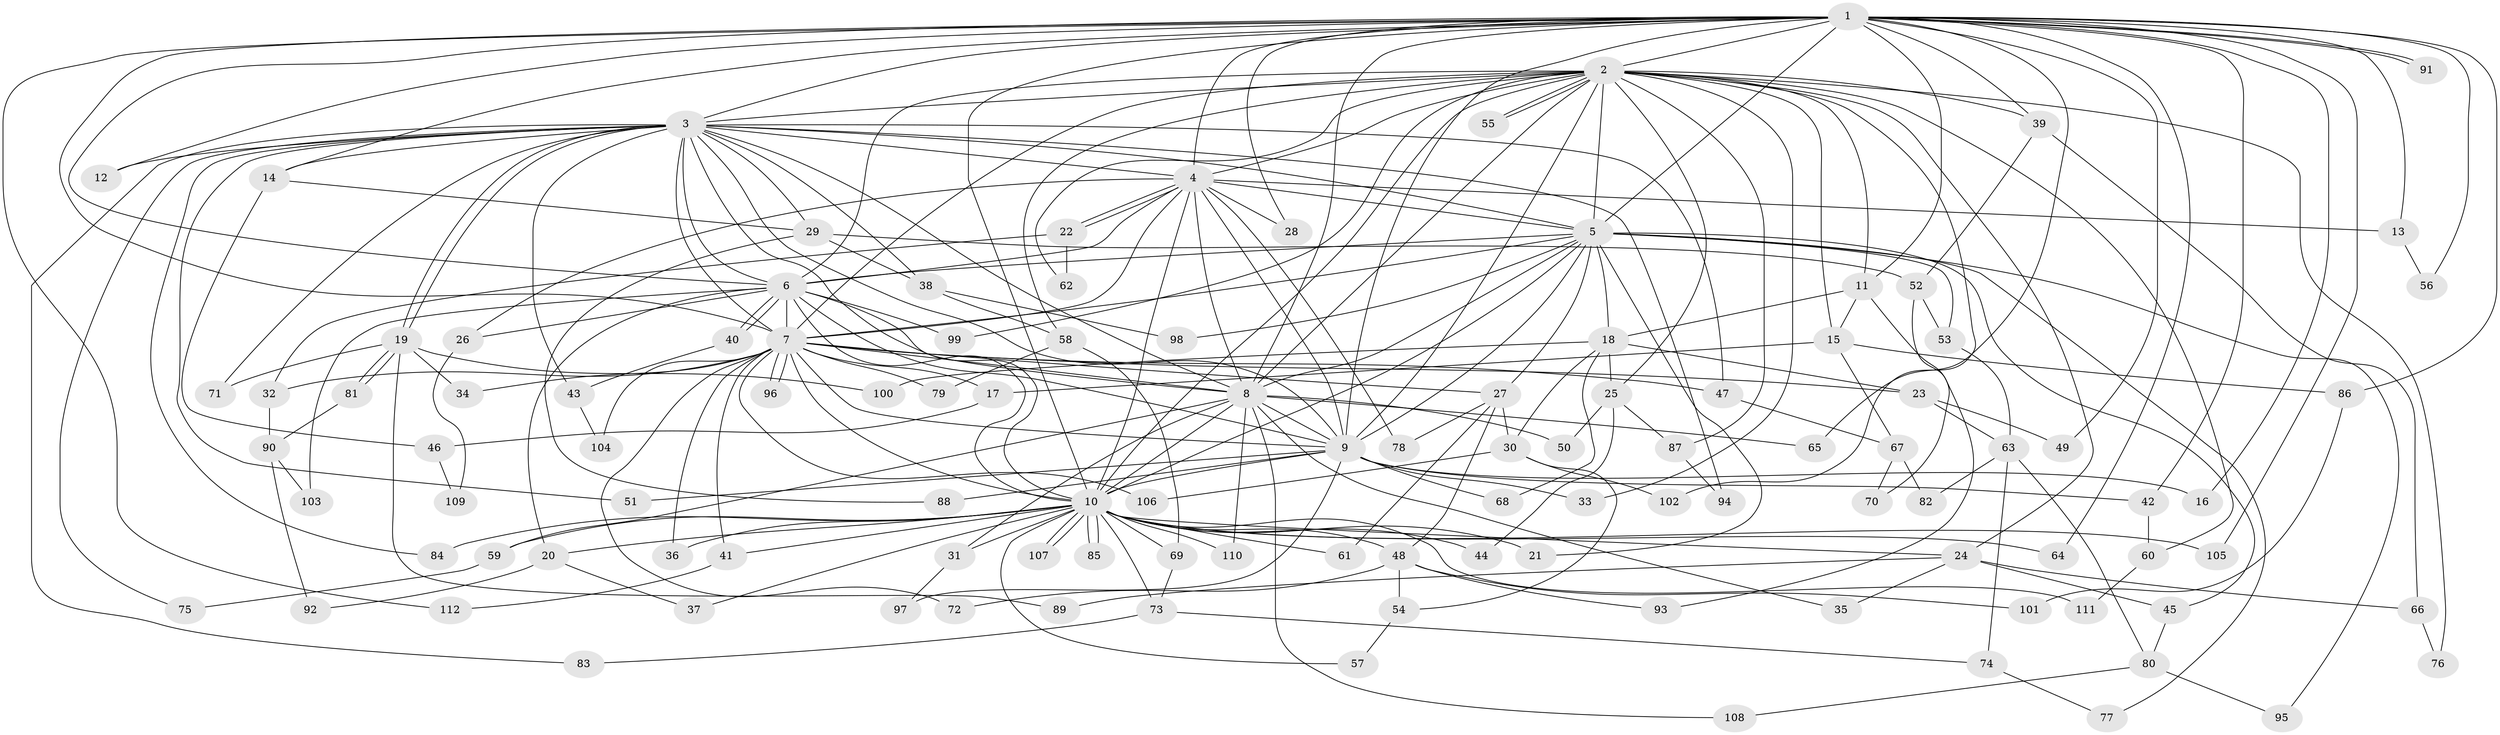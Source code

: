 // Generated by graph-tools (version 1.1) at 2025/44/03/09/25 04:44:51]
// undirected, 112 vertices, 249 edges
graph export_dot {
graph [start="1"]
  node [color=gray90,style=filled];
  1;
  2;
  3;
  4;
  5;
  6;
  7;
  8;
  9;
  10;
  11;
  12;
  13;
  14;
  15;
  16;
  17;
  18;
  19;
  20;
  21;
  22;
  23;
  24;
  25;
  26;
  27;
  28;
  29;
  30;
  31;
  32;
  33;
  34;
  35;
  36;
  37;
  38;
  39;
  40;
  41;
  42;
  43;
  44;
  45;
  46;
  47;
  48;
  49;
  50;
  51;
  52;
  53;
  54;
  55;
  56;
  57;
  58;
  59;
  60;
  61;
  62;
  63;
  64;
  65;
  66;
  67;
  68;
  69;
  70;
  71;
  72;
  73;
  74;
  75;
  76;
  77;
  78;
  79;
  80;
  81;
  82;
  83;
  84;
  85;
  86;
  87;
  88;
  89;
  90;
  91;
  92;
  93;
  94;
  95;
  96;
  97;
  98;
  99;
  100;
  101;
  102;
  103;
  104;
  105;
  106;
  107;
  108;
  109;
  110;
  111;
  112;
  1 -- 2;
  1 -- 3;
  1 -- 4;
  1 -- 5;
  1 -- 6;
  1 -- 7;
  1 -- 8;
  1 -- 9;
  1 -- 10;
  1 -- 11;
  1 -- 12;
  1 -- 13;
  1 -- 14;
  1 -- 16;
  1 -- 28;
  1 -- 39;
  1 -- 42;
  1 -- 49;
  1 -- 56;
  1 -- 64;
  1 -- 65;
  1 -- 86;
  1 -- 91;
  1 -- 91;
  1 -- 105;
  1 -- 112;
  2 -- 3;
  2 -- 4;
  2 -- 5;
  2 -- 6;
  2 -- 7;
  2 -- 8;
  2 -- 9;
  2 -- 10;
  2 -- 11;
  2 -- 15;
  2 -- 24;
  2 -- 25;
  2 -- 33;
  2 -- 39;
  2 -- 55;
  2 -- 55;
  2 -- 58;
  2 -- 60;
  2 -- 62;
  2 -- 76;
  2 -- 87;
  2 -- 99;
  2 -- 102;
  3 -- 4;
  3 -- 5;
  3 -- 6;
  3 -- 7;
  3 -- 8;
  3 -- 9;
  3 -- 10;
  3 -- 12;
  3 -- 14;
  3 -- 19;
  3 -- 19;
  3 -- 29;
  3 -- 38;
  3 -- 43;
  3 -- 47;
  3 -- 51;
  3 -- 71;
  3 -- 75;
  3 -- 83;
  3 -- 84;
  3 -- 94;
  4 -- 5;
  4 -- 6;
  4 -- 7;
  4 -- 8;
  4 -- 9;
  4 -- 10;
  4 -- 13;
  4 -- 22;
  4 -- 22;
  4 -- 26;
  4 -- 28;
  4 -- 78;
  5 -- 6;
  5 -- 7;
  5 -- 8;
  5 -- 9;
  5 -- 10;
  5 -- 18;
  5 -- 21;
  5 -- 27;
  5 -- 45;
  5 -- 53;
  5 -- 77;
  5 -- 95;
  5 -- 98;
  6 -- 7;
  6 -- 8;
  6 -- 9;
  6 -- 10;
  6 -- 20;
  6 -- 26;
  6 -- 40;
  6 -- 40;
  6 -- 99;
  6 -- 103;
  7 -- 8;
  7 -- 9;
  7 -- 10;
  7 -- 17;
  7 -- 23;
  7 -- 27;
  7 -- 32;
  7 -- 34;
  7 -- 36;
  7 -- 41;
  7 -- 47;
  7 -- 72;
  7 -- 79;
  7 -- 96;
  7 -- 96;
  7 -- 104;
  7 -- 106;
  8 -- 9;
  8 -- 10;
  8 -- 31;
  8 -- 35;
  8 -- 50;
  8 -- 59;
  8 -- 65;
  8 -- 108;
  8 -- 110;
  9 -- 10;
  9 -- 16;
  9 -- 33;
  9 -- 42;
  9 -- 51;
  9 -- 68;
  9 -- 88;
  9 -- 97;
  10 -- 20;
  10 -- 21;
  10 -- 24;
  10 -- 31;
  10 -- 36;
  10 -- 37;
  10 -- 41;
  10 -- 44;
  10 -- 48;
  10 -- 57;
  10 -- 59;
  10 -- 61;
  10 -- 64;
  10 -- 69;
  10 -- 73;
  10 -- 84;
  10 -- 85;
  10 -- 85;
  10 -- 105;
  10 -- 107;
  10 -- 107;
  10 -- 110;
  10 -- 111;
  11 -- 15;
  11 -- 18;
  11 -- 93;
  13 -- 56;
  14 -- 29;
  14 -- 46;
  15 -- 17;
  15 -- 67;
  15 -- 86;
  17 -- 46;
  18 -- 23;
  18 -- 25;
  18 -- 30;
  18 -- 68;
  18 -- 100;
  19 -- 34;
  19 -- 71;
  19 -- 81;
  19 -- 81;
  19 -- 89;
  19 -- 100;
  20 -- 37;
  20 -- 92;
  22 -- 32;
  22 -- 62;
  23 -- 49;
  23 -- 63;
  24 -- 35;
  24 -- 45;
  24 -- 66;
  24 -- 89;
  25 -- 44;
  25 -- 50;
  25 -- 87;
  26 -- 109;
  27 -- 30;
  27 -- 48;
  27 -- 61;
  27 -- 78;
  29 -- 38;
  29 -- 52;
  29 -- 88;
  30 -- 54;
  30 -- 102;
  30 -- 106;
  31 -- 97;
  32 -- 90;
  38 -- 58;
  38 -- 98;
  39 -- 52;
  39 -- 66;
  40 -- 43;
  41 -- 112;
  42 -- 60;
  43 -- 104;
  45 -- 80;
  46 -- 109;
  47 -- 67;
  48 -- 54;
  48 -- 72;
  48 -- 93;
  48 -- 101;
  52 -- 53;
  52 -- 70;
  53 -- 63;
  54 -- 57;
  58 -- 69;
  58 -- 79;
  59 -- 75;
  60 -- 111;
  63 -- 74;
  63 -- 80;
  63 -- 82;
  66 -- 76;
  67 -- 70;
  67 -- 82;
  69 -- 73;
  73 -- 74;
  73 -- 83;
  74 -- 77;
  80 -- 95;
  80 -- 108;
  81 -- 90;
  86 -- 101;
  87 -- 94;
  90 -- 92;
  90 -- 103;
}
